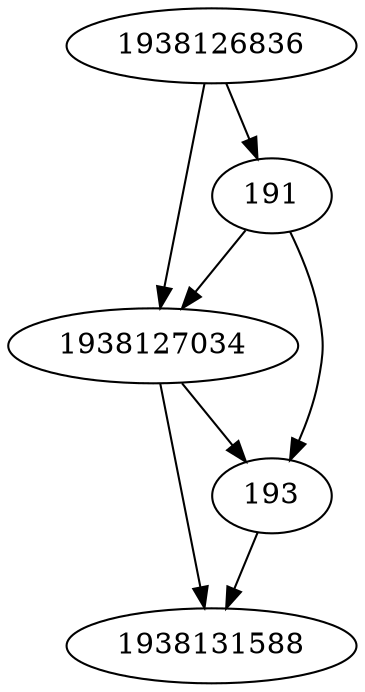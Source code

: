 strict digraph  {
193;
1938131588;
1938126836;
1938127034;
191;
193 -> 1938131588;
1938126836 -> 191;
1938126836 -> 1938127034;
1938127034 -> 193;
1938127034 -> 1938131588;
191 -> 1938127034;
191 -> 193;
}
